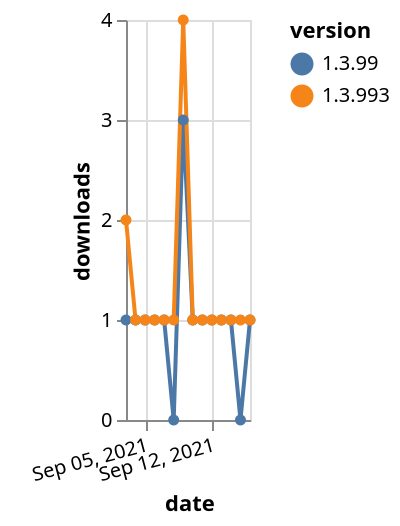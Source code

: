 {"$schema": "https://vega.github.io/schema/vega-lite/v5.json", "description": "A simple bar chart with embedded data.", "data": {"values": [{"date": "2021-09-03", "total": 382, "delta": 1, "version": "1.3.99"}, {"date": "2021-09-04", "total": 383, "delta": 1, "version": "1.3.99"}, {"date": "2021-09-05", "total": 384, "delta": 1, "version": "1.3.99"}, {"date": "2021-09-06", "total": 385, "delta": 1, "version": "1.3.99"}, {"date": "2021-09-07", "total": 386, "delta": 1, "version": "1.3.99"}, {"date": "2021-09-08", "total": 386, "delta": 0, "version": "1.3.99"}, {"date": "2021-09-09", "total": 389, "delta": 3, "version": "1.3.99"}, {"date": "2021-09-10", "total": 390, "delta": 1, "version": "1.3.99"}, {"date": "2021-09-11", "total": 391, "delta": 1, "version": "1.3.99"}, {"date": "2021-09-12", "total": 392, "delta": 1, "version": "1.3.99"}, {"date": "2021-09-13", "total": 393, "delta": 1, "version": "1.3.99"}, {"date": "2021-09-14", "total": 394, "delta": 1, "version": "1.3.99"}, {"date": "2021-09-15", "total": 394, "delta": 0, "version": "1.3.99"}, {"date": "2021-09-16", "total": 395, "delta": 1, "version": "1.3.99"}, {"date": "2021-09-03", "total": 242, "delta": 2, "version": "1.3.993"}, {"date": "2021-09-04", "total": 243, "delta": 1, "version": "1.3.993"}, {"date": "2021-09-05", "total": 244, "delta": 1, "version": "1.3.993"}, {"date": "2021-09-06", "total": 245, "delta": 1, "version": "1.3.993"}, {"date": "2021-09-07", "total": 246, "delta": 1, "version": "1.3.993"}, {"date": "2021-09-08", "total": 247, "delta": 1, "version": "1.3.993"}, {"date": "2021-09-09", "total": 251, "delta": 4, "version": "1.3.993"}, {"date": "2021-09-10", "total": 252, "delta": 1, "version": "1.3.993"}, {"date": "2021-09-11", "total": 253, "delta": 1, "version": "1.3.993"}, {"date": "2021-09-12", "total": 254, "delta": 1, "version": "1.3.993"}, {"date": "2021-09-13", "total": 255, "delta": 1, "version": "1.3.993"}, {"date": "2021-09-14", "total": 256, "delta": 1, "version": "1.3.993"}, {"date": "2021-09-15", "total": 257, "delta": 1, "version": "1.3.993"}, {"date": "2021-09-16", "total": 258, "delta": 1, "version": "1.3.993"}]}, "width": "container", "mark": {"type": "line", "point": {"filled": true}}, "encoding": {"x": {"field": "date", "type": "temporal", "timeUnit": "yearmonthdate", "title": "date", "axis": {"labelAngle": -15}}, "y": {"field": "delta", "type": "quantitative", "title": "downloads"}, "color": {"field": "version", "type": "nominal"}, "tooltip": {"field": "delta"}}}